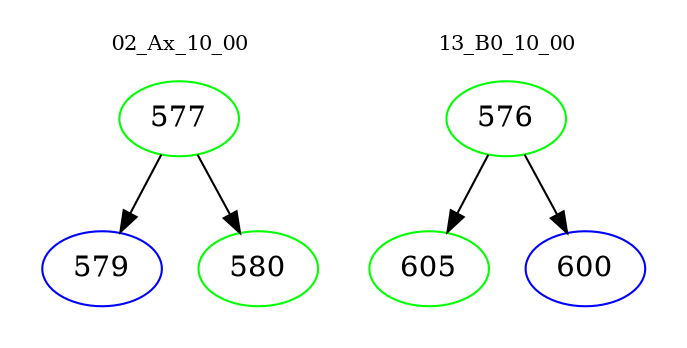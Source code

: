 digraph{
subgraph cluster_0 {
color = white
label = "02_Ax_10_00";
fontsize=10;
T0_577 [label="577", color="green"]
T0_577 -> T0_579 [color="black"]
T0_579 [label="579", color="blue"]
T0_577 -> T0_580 [color="black"]
T0_580 [label="580", color="green"]
}
subgraph cluster_1 {
color = white
label = "13_B0_10_00";
fontsize=10;
T1_576 [label="576", color="green"]
T1_576 -> T1_605 [color="black"]
T1_605 [label="605", color="green"]
T1_576 -> T1_600 [color="black"]
T1_600 [label="600", color="blue"]
}
}
